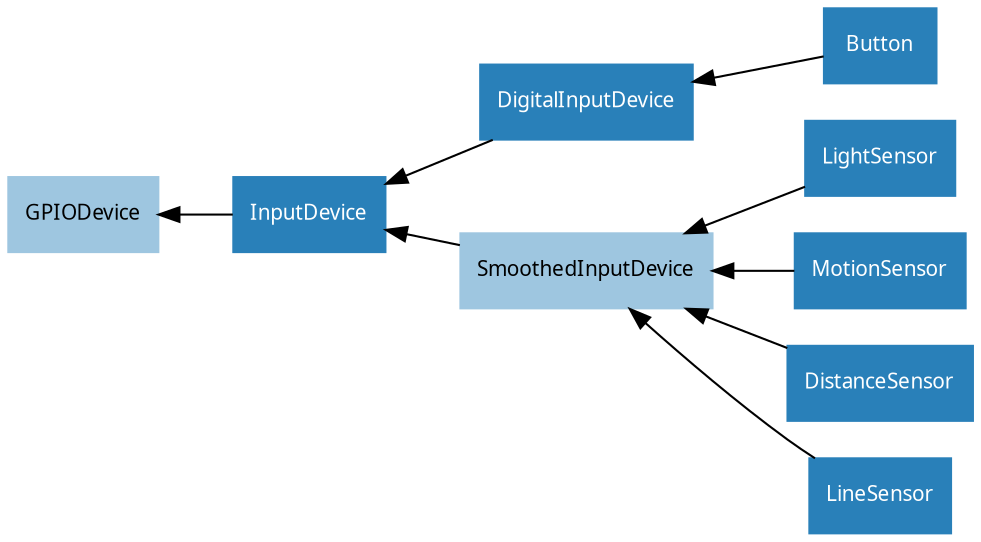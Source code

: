 digraph classes {
    graph [rankdir=RL];
    node [shape=rect, style=filled, fontname=Sans, fontsize=10];
    edge [];

    /* Mixin classes */
    node [color="#c69ee0", fontcolor="#000000"]

    

    /* Abstract classes */
    node [color="#9ec6e0", fontcolor="#000000"]

    SmoothedInputDevice;
    GPIODevice;

    /* Concrete classes */
    node [color="#2980b9", fontcolor="#ffffff"];

    InputDevice->GPIODevice;
    LightSensor->SmoothedInputDevice;
    MotionSensor->SmoothedInputDevice;
    Button->DigitalInputDevice;
    DigitalInputDevice->InputDevice;
    DistanceSensor->SmoothedInputDevice;
    SmoothedInputDevice->InputDevice;
    LineSensor->SmoothedInputDevice;
}
